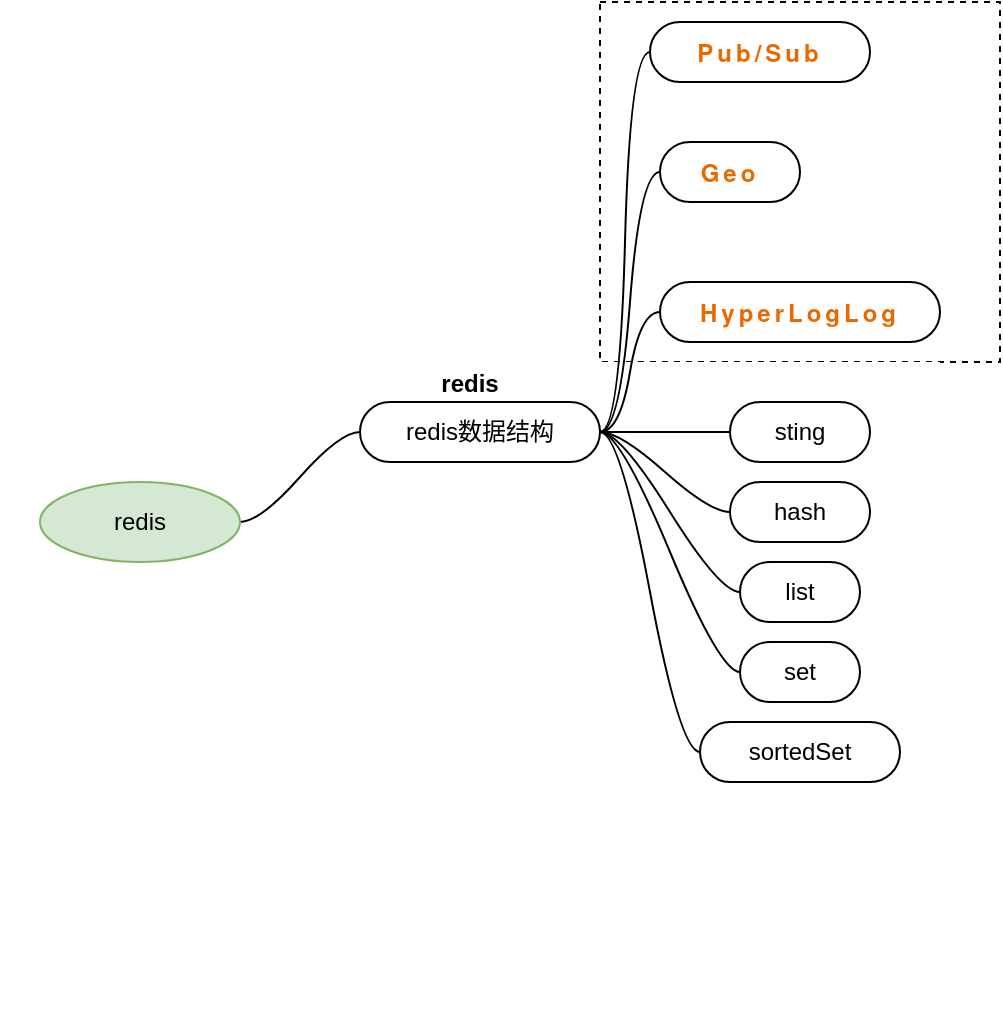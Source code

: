 <mxfile version="20.2.4" type="github">
  <diagram id="RoLRDO0qcCBTdqJRMGVp" name="第 1 页">
    <mxGraphModel dx="890" dy="588" grid="1" gridSize="10" guides="1" tooltips="1" connect="1" arrows="1" fold="1" page="1" pageScale="1" pageWidth="827" pageHeight="1169" math="0" shadow="0">
      <root>
        <mxCell id="0" />
        <mxCell id="1" parent="0" />
        <mxCell id="cntAYzFYLgstsXsxEqQx-66" value="" style="verticalLabelPosition=bottom;verticalAlign=top;html=1;shape=mxgraph.basic.rect;fillColor2=none;strokeWidth=1;size=20;indent=5;dashed=1;" vertex="1" parent="1">
          <mxGeometry x="500" y="50" width="200" height="180" as="geometry" />
        </mxCell>
        <mxCell id="cntAYzFYLgstsXsxEqQx-17" value="redis" style="swimlane;startSize=20;horizontal=1;containerType=tree;strokeColor=none;" vertex="1" parent="1">
          <mxGeometry x="200" y="230" width="470" height="330" as="geometry" />
        </mxCell>
        <mxCell id="cntAYzFYLgstsXsxEqQx-18" value="" style="edgeStyle=entityRelationEdgeStyle;startArrow=none;endArrow=none;segment=10;curved=1;rounded=0;" edge="1" parent="cntAYzFYLgstsXsxEqQx-17" source="cntAYzFYLgstsXsxEqQx-22" target="cntAYzFYLgstsXsxEqQx-23">
          <mxGeometry relative="1" as="geometry" />
        </mxCell>
        <mxCell id="cntAYzFYLgstsXsxEqQx-22" value="redis" style="ellipse;whiteSpace=wrap;html=1;align=center;treeFolding=1;treeMoving=1;newEdgeStyle={&quot;edgeStyle&quot;:&quot;entityRelationEdgeStyle&quot;,&quot;startArrow&quot;:&quot;none&quot;,&quot;endArrow&quot;:&quot;none&quot;,&quot;segment&quot;:10,&quot;curved&quot;:1};fillColor=#d5e8d4;strokeColor=#82b366;" vertex="1" parent="cntAYzFYLgstsXsxEqQx-17">
          <mxGeometry x="20" y="60" width="100" height="40" as="geometry" />
        </mxCell>
        <mxCell id="cntAYzFYLgstsXsxEqQx-23" value="redis数据结构" style="whiteSpace=wrap;html=1;rounded=1;arcSize=50;align=center;verticalAlign=middle;strokeWidth=1;autosize=1;spacing=4;treeFolding=1;treeMoving=1;newEdgeStyle={&quot;edgeStyle&quot;:&quot;entityRelationEdgeStyle&quot;,&quot;startArrow&quot;:&quot;none&quot;,&quot;endArrow&quot;:&quot;none&quot;,&quot;segment&quot;:10,&quot;curved&quot;:1};" vertex="1" parent="cntAYzFYLgstsXsxEqQx-17">
          <mxGeometry x="180" y="20" width="120" height="30" as="geometry" />
        </mxCell>
        <mxCell id="cntAYzFYLgstsXsxEqQx-47" value="" style="edgeStyle=entityRelationEdgeStyle;startArrow=none;endArrow=none;segment=10;curved=1;rounded=0;" edge="1" target="cntAYzFYLgstsXsxEqQx-48" source="cntAYzFYLgstsXsxEqQx-23" parent="cntAYzFYLgstsXsxEqQx-17">
          <mxGeometry relative="1" as="geometry">
            <mxPoint x="320" y="310" as="sourcePoint" />
          </mxGeometry>
        </mxCell>
        <mxCell id="cntAYzFYLgstsXsxEqQx-48" value="sting" style="whiteSpace=wrap;html=1;rounded=1;arcSize=50;align=center;verticalAlign=middle;strokeWidth=1;autosize=1;spacing=4;treeFolding=1;treeMoving=1;newEdgeStyle={&quot;edgeStyle&quot;:&quot;entityRelationEdgeStyle&quot;,&quot;startArrow&quot;:&quot;none&quot;,&quot;endArrow&quot;:&quot;none&quot;,&quot;segment&quot;:10,&quot;curved&quot;:1};" vertex="1" parent="cntAYzFYLgstsXsxEqQx-17">
          <mxGeometry x="365" y="20" width="70" height="30" as="geometry" />
        </mxCell>
        <mxCell id="cntAYzFYLgstsXsxEqQx-49" value="" style="edgeStyle=entityRelationEdgeStyle;startArrow=none;endArrow=none;segment=10;curved=1;rounded=0;" edge="1" target="cntAYzFYLgstsXsxEqQx-50" source="cntAYzFYLgstsXsxEqQx-23" parent="cntAYzFYLgstsXsxEqQx-17">
          <mxGeometry relative="1" as="geometry">
            <mxPoint x="320" y="310" as="sourcePoint" />
          </mxGeometry>
        </mxCell>
        <mxCell id="cntAYzFYLgstsXsxEqQx-50" value="hash" style="whiteSpace=wrap;html=1;rounded=1;arcSize=50;align=center;verticalAlign=middle;strokeWidth=1;autosize=1;spacing=4;treeFolding=1;treeMoving=1;newEdgeStyle={&quot;edgeStyle&quot;:&quot;entityRelationEdgeStyle&quot;,&quot;startArrow&quot;:&quot;none&quot;,&quot;endArrow&quot;:&quot;none&quot;,&quot;segment&quot;:10,&quot;curved&quot;:1};" vertex="1" parent="cntAYzFYLgstsXsxEqQx-17">
          <mxGeometry x="365" y="60" width="70" height="30" as="geometry" />
        </mxCell>
        <mxCell id="cntAYzFYLgstsXsxEqQx-54" value="" style="edgeStyle=entityRelationEdgeStyle;startArrow=none;endArrow=none;segment=10;curved=1;rounded=0;" edge="1" target="cntAYzFYLgstsXsxEqQx-55" source="cntAYzFYLgstsXsxEqQx-23" parent="cntAYzFYLgstsXsxEqQx-17">
          <mxGeometry relative="1" as="geometry">
            <mxPoint x="320" y="310" as="sourcePoint" />
          </mxGeometry>
        </mxCell>
        <mxCell id="cntAYzFYLgstsXsxEqQx-55" value="list" style="whiteSpace=wrap;html=1;rounded=1;arcSize=50;align=center;verticalAlign=middle;strokeWidth=1;autosize=1;spacing=4;treeFolding=1;treeMoving=1;newEdgeStyle={&quot;edgeStyle&quot;:&quot;entityRelationEdgeStyle&quot;,&quot;startArrow&quot;:&quot;none&quot;,&quot;endArrow&quot;:&quot;none&quot;,&quot;segment&quot;:10,&quot;curved&quot;:1};" vertex="1" parent="cntAYzFYLgstsXsxEqQx-17">
          <mxGeometry x="370" y="100" width="60" height="30" as="geometry" />
        </mxCell>
        <mxCell id="cntAYzFYLgstsXsxEqQx-56" value="" style="edgeStyle=entityRelationEdgeStyle;startArrow=none;endArrow=none;segment=10;curved=1;rounded=0;" edge="1" target="cntAYzFYLgstsXsxEqQx-57" source="cntAYzFYLgstsXsxEqQx-23" parent="cntAYzFYLgstsXsxEqQx-17">
          <mxGeometry relative="1" as="geometry">
            <mxPoint x="320" y="310" as="sourcePoint" />
          </mxGeometry>
        </mxCell>
        <mxCell id="cntAYzFYLgstsXsxEqQx-57" value="set" style="whiteSpace=wrap;html=1;rounded=1;arcSize=50;align=center;verticalAlign=middle;strokeWidth=1;autosize=1;spacing=4;treeFolding=1;treeMoving=1;newEdgeStyle={&quot;edgeStyle&quot;:&quot;entityRelationEdgeStyle&quot;,&quot;startArrow&quot;:&quot;none&quot;,&quot;endArrow&quot;:&quot;none&quot;,&quot;segment&quot;:10,&quot;curved&quot;:1};" vertex="1" parent="cntAYzFYLgstsXsxEqQx-17">
          <mxGeometry x="370" y="140" width="60" height="30" as="geometry" />
        </mxCell>
        <mxCell id="cntAYzFYLgstsXsxEqQx-58" value="" style="edgeStyle=entityRelationEdgeStyle;startArrow=none;endArrow=none;segment=10;curved=1;rounded=0;" edge="1" target="cntAYzFYLgstsXsxEqQx-59" source="cntAYzFYLgstsXsxEqQx-23" parent="cntAYzFYLgstsXsxEqQx-17">
          <mxGeometry relative="1" as="geometry">
            <mxPoint x="320" y="310" as="sourcePoint" />
          </mxGeometry>
        </mxCell>
        <mxCell id="cntAYzFYLgstsXsxEqQx-59" value="sortedSet" style="whiteSpace=wrap;html=1;rounded=1;arcSize=50;align=center;verticalAlign=middle;strokeWidth=1;autosize=1;spacing=4;treeFolding=1;treeMoving=1;newEdgeStyle={&quot;edgeStyle&quot;:&quot;entityRelationEdgeStyle&quot;,&quot;startArrow&quot;:&quot;none&quot;,&quot;endArrow&quot;:&quot;none&quot;,&quot;segment&quot;:10,&quot;curved&quot;:1};" vertex="1" parent="cntAYzFYLgstsXsxEqQx-17">
          <mxGeometry x="350" y="180" width="100" height="30" as="geometry" />
        </mxCell>
        <mxCell id="cntAYzFYLgstsXsxEqQx-61" value="&lt;strong style=&quot;margin: 0px; padding: 0px; outline: 0px; max-width: 100%; font-family: &amp;quot;Helvetica Neue&amp;quot;, Helvetica, &amp;quot;Hiragino Sans GB&amp;quot;, &amp;quot;Microsoft YaHei&amp;quot;, Arial, sans-serif; font-size: inherit; letter-spacing: 2px; text-align: justify; word-spacing: 2px; background-color: rgb(255, 255, 255); line-height: inherit; color: rgb(233, 105, 0); box-sizing: border-box !important; overflow-wrap: break-word !important;&quot;&gt;HyperLogLog&lt;/strong&gt;" style="whiteSpace=wrap;html=1;rounded=1;arcSize=50;align=center;verticalAlign=middle;strokeWidth=1;autosize=1;spacing=4;treeFolding=1;treeMoving=1;newEdgeStyle={&quot;edgeStyle&quot;:&quot;entityRelationEdgeStyle&quot;,&quot;startArrow&quot;:&quot;none&quot;,&quot;endArrow&quot;:&quot;none&quot;,&quot;segment&quot;:10,&quot;curved&quot;:1};" vertex="1" parent="1">
          <mxGeometry x="530" y="190" width="140" height="30" as="geometry" />
        </mxCell>
        <mxCell id="cntAYzFYLgstsXsxEqQx-60" value="" style="edgeStyle=entityRelationEdgeStyle;startArrow=none;endArrow=none;segment=10;curved=1;rounded=0;" edge="1" target="cntAYzFYLgstsXsxEqQx-61" source="cntAYzFYLgstsXsxEqQx-23" parent="1">
          <mxGeometry relative="1" as="geometry">
            <mxPoint x="520" y="540" as="sourcePoint" />
          </mxGeometry>
        </mxCell>
        <mxCell id="cntAYzFYLgstsXsxEqQx-63" value="&lt;strong style=&quot;margin: 0px; padding: 0px; outline: 0px; max-width: 100%; font-family: &amp;quot;Helvetica Neue&amp;quot;, Helvetica, &amp;quot;Hiragino Sans GB&amp;quot;, &amp;quot;Microsoft YaHei&amp;quot;, Arial, sans-serif; font-size: inherit; letter-spacing: 2px; text-align: justify; word-spacing: 2px; background-color: rgb(255, 255, 255); line-height: inherit; color: rgb(233, 105, 0); box-sizing: border-box !important; overflow-wrap: break-word !important;&quot;&gt;Geo&lt;/strong&gt;" style="whiteSpace=wrap;html=1;rounded=1;arcSize=50;align=center;verticalAlign=middle;strokeWidth=1;autosize=1;spacing=4;treeFolding=1;treeMoving=1;newEdgeStyle={&quot;edgeStyle&quot;:&quot;entityRelationEdgeStyle&quot;,&quot;startArrow&quot;:&quot;none&quot;,&quot;endArrow&quot;:&quot;none&quot;,&quot;segment&quot;:10,&quot;curved&quot;:1};" vertex="1" parent="1">
          <mxGeometry x="530" y="120" width="70" height="30" as="geometry" />
        </mxCell>
        <mxCell id="cntAYzFYLgstsXsxEqQx-62" value="" style="edgeStyle=entityRelationEdgeStyle;startArrow=none;endArrow=none;segment=10;curved=1;rounded=0;" edge="1" target="cntAYzFYLgstsXsxEqQx-63" source="cntAYzFYLgstsXsxEqQx-23" parent="1">
          <mxGeometry relative="1" as="geometry">
            <mxPoint x="520" y="540" as="sourcePoint" />
          </mxGeometry>
        </mxCell>
        <mxCell id="cntAYzFYLgstsXsxEqQx-65" value="&lt;strong style=&quot;margin: 0px; padding: 0px; outline: 0px; max-width: 100%; font-family: &amp;quot;Helvetica Neue&amp;quot;, Helvetica, &amp;quot;Hiragino Sans GB&amp;quot;, &amp;quot;Microsoft YaHei&amp;quot;, Arial, sans-serif; font-size: inherit; letter-spacing: 2px; text-align: justify; word-spacing: 2px; background-color: rgb(255, 255, 255); line-height: inherit; color: rgb(233, 105, 0); box-sizing: border-box !important; overflow-wrap: break-word !important;&quot;&gt;Pub/Sub&lt;/strong&gt;" style="whiteSpace=wrap;html=1;rounded=1;arcSize=50;align=center;verticalAlign=middle;strokeWidth=1;autosize=1;spacing=4;treeFolding=1;treeMoving=1;newEdgeStyle={&quot;edgeStyle&quot;:&quot;entityRelationEdgeStyle&quot;,&quot;startArrow&quot;:&quot;none&quot;,&quot;endArrow&quot;:&quot;none&quot;,&quot;segment&quot;:10,&quot;curved&quot;:1};" vertex="1" parent="1">
          <mxGeometry x="525" y="60" width="110" height="30" as="geometry" />
        </mxCell>
        <mxCell id="cntAYzFYLgstsXsxEqQx-64" value="" style="edgeStyle=entityRelationEdgeStyle;startArrow=none;endArrow=none;segment=10;curved=1;rounded=0;" edge="1" target="cntAYzFYLgstsXsxEqQx-65" source="cntAYzFYLgstsXsxEqQx-23" parent="1">
          <mxGeometry relative="1" as="geometry">
            <mxPoint x="520" y="540" as="sourcePoint" />
          </mxGeometry>
        </mxCell>
      </root>
    </mxGraphModel>
  </diagram>
</mxfile>
